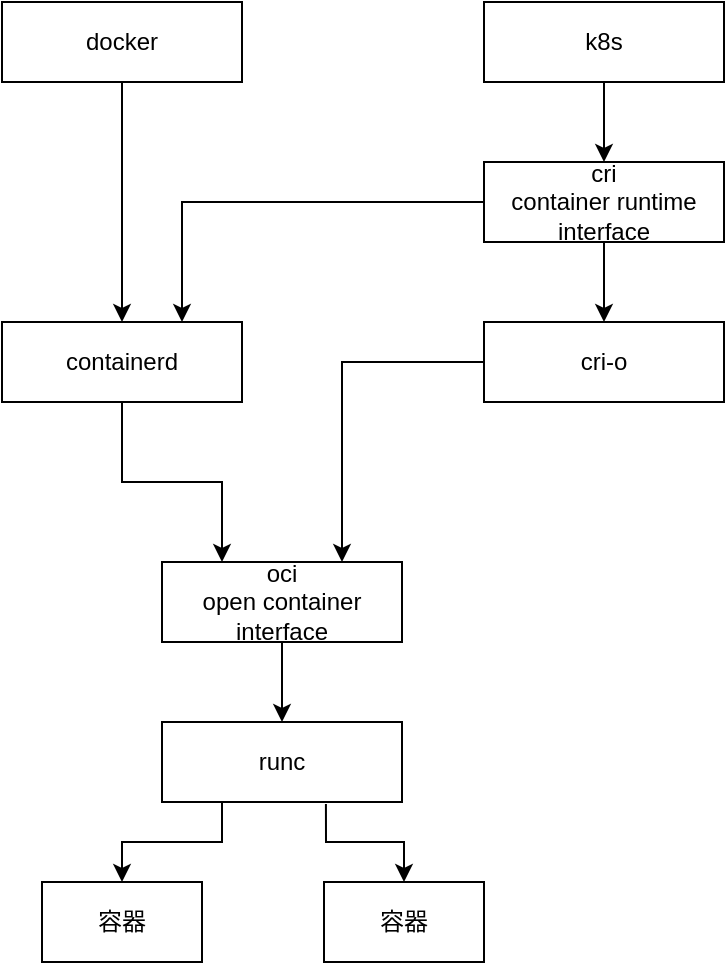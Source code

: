 <mxfile version="22.0.8" type="github">
  <diagram name="第 1 页" id="FzwRXihXPjpRm9c5ZNX6">
    <mxGraphModel dx="940" dy="490" grid="1" gridSize="10" guides="1" tooltips="1" connect="1" arrows="1" fold="1" page="1" pageScale="1" pageWidth="827" pageHeight="1169" math="0" shadow="0">
      <root>
        <mxCell id="0" />
        <mxCell id="1" parent="0" />
        <mxCell id="6-4zihLAFr6DeTExu2YP-15" style="edgeStyle=orthogonalEdgeStyle;rounded=0;orthogonalLoop=1;jettySize=auto;html=1;entryX=0.5;entryY=0;entryDx=0;entryDy=0;" edge="1" parent="1" source="6-4zihLAFr6DeTExu2YP-1" target="6-4zihLAFr6DeTExu2YP-4">
          <mxGeometry relative="1" as="geometry" />
        </mxCell>
        <mxCell id="6-4zihLAFr6DeTExu2YP-1" value="docker" style="rounded=0;whiteSpace=wrap;html=1;" vertex="1" parent="1">
          <mxGeometry x="80" y="40" width="120" height="40" as="geometry" />
        </mxCell>
        <mxCell id="6-4zihLAFr6DeTExu2YP-16" style="edgeStyle=orthogonalEdgeStyle;rounded=0;orthogonalLoop=1;jettySize=auto;html=1;entryX=0.25;entryY=0;entryDx=0;entryDy=0;" edge="1" parent="1" source="6-4zihLAFr6DeTExu2YP-4" target="6-4zihLAFr6DeTExu2YP-5">
          <mxGeometry relative="1" as="geometry">
            <mxPoint x="150" y="290" as="targetPoint" />
          </mxGeometry>
        </mxCell>
        <mxCell id="6-4zihLAFr6DeTExu2YP-4" value="containerd" style="rounded=0;whiteSpace=wrap;html=1;" vertex="1" parent="1">
          <mxGeometry x="80" y="200" width="120" height="40" as="geometry" />
        </mxCell>
        <mxCell id="6-4zihLAFr6DeTExu2YP-18" style="edgeStyle=orthogonalEdgeStyle;rounded=0;orthogonalLoop=1;jettySize=auto;html=1;entryX=0.5;entryY=0;entryDx=0;entryDy=0;" edge="1" parent="1" source="6-4zihLAFr6DeTExu2YP-5" target="6-4zihLAFr6DeTExu2YP-6">
          <mxGeometry relative="1" as="geometry" />
        </mxCell>
        <mxCell id="6-4zihLAFr6DeTExu2YP-5" value="oci&lt;br&gt;open container interface" style="rounded=0;whiteSpace=wrap;html=1;" vertex="1" parent="1">
          <mxGeometry x="160" y="320" width="120" height="40" as="geometry" />
        </mxCell>
        <mxCell id="6-4zihLAFr6DeTExu2YP-21" style="edgeStyle=orthogonalEdgeStyle;rounded=0;orthogonalLoop=1;jettySize=auto;html=1;entryX=0.5;entryY=0;entryDx=0;entryDy=0;exitX=0.25;exitY=1;exitDx=0;exitDy=0;" edge="1" parent="1" source="6-4zihLAFr6DeTExu2YP-6" target="6-4zihLAFr6DeTExu2YP-7">
          <mxGeometry relative="1" as="geometry" />
        </mxCell>
        <mxCell id="6-4zihLAFr6DeTExu2YP-22" style="edgeStyle=orthogonalEdgeStyle;rounded=0;orthogonalLoop=1;jettySize=auto;html=1;entryX=0.5;entryY=0;entryDx=0;entryDy=0;exitX=0.683;exitY=1.025;exitDx=0;exitDy=0;exitPerimeter=0;" edge="1" parent="1" source="6-4zihLAFr6DeTExu2YP-6" target="6-4zihLAFr6DeTExu2YP-20">
          <mxGeometry relative="1" as="geometry" />
        </mxCell>
        <mxCell id="6-4zihLAFr6DeTExu2YP-6" value="runc" style="rounded=0;whiteSpace=wrap;html=1;" vertex="1" parent="1">
          <mxGeometry x="160" y="400" width="120" height="40" as="geometry" />
        </mxCell>
        <mxCell id="6-4zihLAFr6DeTExu2YP-7" value="容器" style="rounded=0;whiteSpace=wrap;html=1;" vertex="1" parent="1">
          <mxGeometry x="100" y="480" width="80" height="40" as="geometry" />
        </mxCell>
        <mxCell id="6-4zihLAFr6DeTExu2YP-14" style="edgeStyle=orthogonalEdgeStyle;rounded=0;orthogonalLoop=1;jettySize=auto;html=1;entryX=0.5;entryY=0;entryDx=0;entryDy=0;" edge="1" parent="1" source="6-4zihLAFr6DeTExu2YP-8" target="6-4zihLAFr6DeTExu2YP-9">
          <mxGeometry relative="1" as="geometry" />
        </mxCell>
        <mxCell id="6-4zihLAFr6DeTExu2YP-8" value="k8s" style="rounded=0;whiteSpace=wrap;html=1;" vertex="1" parent="1">
          <mxGeometry x="321" y="40" width="120" height="40" as="geometry" />
        </mxCell>
        <mxCell id="6-4zihLAFr6DeTExu2YP-11" style="edgeStyle=orthogonalEdgeStyle;rounded=0;orthogonalLoop=1;jettySize=auto;html=1;entryX=0.75;entryY=0;entryDx=0;entryDy=0;" edge="1" parent="1" source="6-4zihLAFr6DeTExu2YP-9" target="6-4zihLAFr6DeTExu2YP-4">
          <mxGeometry relative="1" as="geometry" />
        </mxCell>
        <mxCell id="6-4zihLAFr6DeTExu2YP-12" style="edgeStyle=orthogonalEdgeStyle;rounded=0;orthogonalLoop=1;jettySize=auto;html=1;entryX=0.5;entryY=0;entryDx=0;entryDy=0;" edge="1" parent="1" source="6-4zihLAFr6DeTExu2YP-9" target="6-4zihLAFr6DeTExu2YP-10">
          <mxGeometry relative="1" as="geometry" />
        </mxCell>
        <mxCell id="6-4zihLAFr6DeTExu2YP-9" value="cri&lt;br&gt;container runtime interface" style="rounded=0;whiteSpace=wrap;html=1;" vertex="1" parent="1">
          <mxGeometry x="321" y="120" width="120" height="40" as="geometry" />
        </mxCell>
        <mxCell id="6-4zihLAFr6DeTExu2YP-17" style="edgeStyle=orthogonalEdgeStyle;rounded=0;orthogonalLoop=1;jettySize=auto;html=1;entryX=0.75;entryY=0;entryDx=0;entryDy=0;" edge="1" parent="1" source="6-4zihLAFr6DeTExu2YP-10" target="6-4zihLAFr6DeTExu2YP-5">
          <mxGeometry relative="1" as="geometry" />
        </mxCell>
        <mxCell id="6-4zihLAFr6DeTExu2YP-10" value="cri-o" style="rounded=0;whiteSpace=wrap;html=1;" vertex="1" parent="1">
          <mxGeometry x="321" y="200" width="120" height="40" as="geometry" />
        </mxCell>
        <mxCell id="6-4zihLAFr6DeTExu2YP-20" value="容器" style="rounded=0;whiteSpace=wrap;html=1;" vertex="1" parent="1">
          <mxGeometry x="241" y="480" width="80" height="40" as="geometry" />
        </mxCell>
      </root>
    </mxGraphModel>
  </diagram>
</mxfile>
